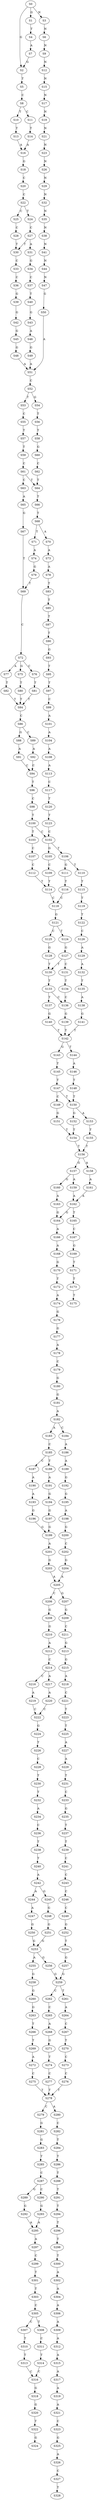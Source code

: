 strict digraph  {
	S0 -> S1 [ label = G ];
	S0 -> S2 [ label = G ];
	S0 -> S3 [ label = N ];
	S1 -> S4 [ label = T ];
	S2 -> S5 [ label = T ];
	S3 -> S6 [ label = N ];
	S4 -> S7 [ label = A ];
	S5 -> S8 [ label = C ];
	S6 -> S9 [ label = N ];
	S7 -> S2 [ label = G ];
	S8 -> S10 [ label = T ];
	S8 -> S11 [ label = C ];
	S9 -> S12 [ label = N ];
	S10 -> S13 [ label = T ];
	S11 -> S14 [ label = T ];
	S12 -> S15 [ label = N ];
	S13 -> S16 [ label = A ];
	S14 -> S16 [ label = A ];
	S15 -> S17 [ label = N ];
	S16 -> S18 [ label = G ];
	S17 -> S19 [ label = N ];
	S18 -> S20 [ label = C ];
	S19 -> S21 [ label = N ];
	S20 -> S22 [ label = C ];
	S21 -> S23 [ label = N ];
	S22 -> S24 [ label = T ];
	S22 -> S25 [ label = C ];
	S23 -> S26 [ label = N ];
	S24 -> S27 [ label = C ];
	S25 -> S28 [ label = C ];
	S26 -> S29 [ label = N ];
	S27 -> S30 [ label = T ];
	S27 -> S31 [ label = A ];
	S28 -> S30 [ label = T ];
	S29 -> S32 [ label = N ];
	S30 -> S33 [ label = C ];
	S31 -> S34 [ label = G ];
	S32 -> S35 [ label = N ];
	S33 -> S36 [ label = C ];
	S34 -> S37 [ label = C ];
	S35 -> S38 [ label = N ];
	S36 -> S39 [ label = G ];
	S37 -> S40 [ label = T ];
	S38 -> S41 [ label = N ];
	S39 -> S42 [ label = G ];
	S40 -> S43 [ label = G ];
	S41 -> S44 [ label = N ];
	S42 -> S45 [ label = G ];
	S43 -> S46 [ label = A ];
	S44 -> S47 [ label = N ];
	S45 -> S48 [ label = G ];
	S46 -> S49 [ label = G ];
	S47 -> S50 [ label = G ];
	S48 -> S51 [ label = A ];
	S49 -> S51 [ label = A ];
	S50 -> S51 [ label = A ];
	S51 -> S52 [ label = C ];
	S52 -> S53 [ label = T ];
	S52 -> S54 [ label = G ];
	S53 -> S55 [ label = C ];
	S54 -> S56 [ label = T ];
	S55 -> S57 [ label = T ];
	S56 -> S58 [ label = T ];
	S57 -> S59 [ label = T ];
	S58 -> S60 [ label = G ];
	S59 -> S61 [ label = C ];
	S60 -> S62 [ label = C ];
	S61 -> S63 [ label = C ];
	S61 -> S64 [ label = T ];
	S62 -> S64 [ label = T ];
	S63 -> S65 [ label = A ];
	S64 -> S66 [ label = T ];
	S65 -> S67 [ label = G ];
	S66 -> S68 [ label = T ];
	S67 -> S69 [ label = T ];
	S68 -> S70 [ label = A ];
	S68 -> S71 [ label = T ];
	S69 -> S72 [ label = C ];
	S70 -> S73 [ label = A ];
	S71 -> S74 [ label = A ];
	S72 -> S75 [ label = G ];
	S72 -> S76 [ label = C ];
	S72 -> S77 [ label = A ];
	S73 -> S78 [ label = A ];
	S74 -> S79 [ label = G ];
	S75 -> S80 [ label = T ];
	S76 -> S81 [ label = T ];
	S77 -> S82 [ label = T ];
	S78 -> S83 [ label = T ];
	S79 -> S69 [ label = T ];
	S80 -> S84 [ label = T ];
	S81 -> S84 [ label = T ];
	S82 -> S84 [ label = T ];
	S83 -> S85 [ label = T ];
	S84 -> S86 [ label = C ];
	S85 -> S87 [ label = T ];
	S86 -> S88 [ label = G ];
	S86 -> S89 [ label = C ];
	S87 -> S90 [ label = T ];
	S88 -> S91 [ label = A ];
	S89 -> S92 [ label = A ];
	S90 -> S93 [ label = G ];
	S91 -> S94 [ label = C ];
	S92 -> S94 [ label = C ];
	S93 -> S95 [ label = T ];
	S94 -> S96 [ label = T ];
	S95 -> S97 [ label = T ];
	S96 -> S98 [ label = C ];
	S97 -> S99 [ label = C ];
	S98 -> S100 [ label = T ];
	S99 -> S101 [ label = A ];
	S100 -> S102 [ label = C ];
	S100 -> S103 [ label = T ];
	S101 -> S104 [ label = A ];
	S102 -> S105 [ label = G ];
	S102 -> S106 [ label = T ];
	S103 -> S107 [ label = C ];
	S104 -> S108 [ label = A ];
	S105 -> S109 [ label = C ];
	S106 -> S110 [ label = T ];
	S106 -> S111 [ label = G ];
	S107 -> S112 [ label = C ];
	S108 -> S113 [ label = A ];
	S109 -> S114 [ label = T ];
	S110 -> S115 [ label = T ];
	S111 -> S116 [ label = T ];
	S112 -> S114 [ label = T ];
	S113 -> S117 [ label = C ];
	S114 -> S118 [ label = C ];
	S115 -> S119 [ label = T ];
	S116 -> S118 [ label = C ];
	S117 -> S120 [ label = T ];
	S118 -> S121 [ label = G ];
	S119 -> S122 [ label = T ];
	S120 -> S123 [ label = T ];
	S121 -> S124 [ label = T ];
	S121 -> S125 [ label = C ];
	S122 -> S126 [ label = C ];
	S123 -> S102 [ label = C ];
	S124 -> S127 [ label = G ];
	S125 -> S128 [ label = G ];
	S126 -> S129 [ label = A ];
	S127 -> S130 [ label = T ];
	S127 -> S131 [ label = C ];
	S128 -> S130 [ label = T ];
	S129 -> S132 [ label = A ];
	S130 -> S133 [ label = T ];
	S131 -> S134 [ label = T ];
	S132 -> S135 [ label = T ];
	S133 -> S136 [ label = C ];
	S133 -> S137 [ label = T ];
	S134 -> S136 [ label = C ];
	S135 -> S138 [ label = A ];
	S136 -> S139 [ label = G ];
	S137 -> S140 [ label = G ];
	S138 -> S141 [ label = G ];
	S139 -> S142 [ label = T ];
	S140 -> S142 [ label = T ];
	S141 -> S142 [ label = T ];
	S142 -> S143 [ label = G ];
	S142 -> S144 [ label = T ];
	S143 -> S145 [ label = T ];
	S144 -> S146 [ label = A ];
	S145 -> S147 [ label = T ];
	S146 -> S148 [ label = T ];
	S147 -> S149 [ label = C ];
	S147 -> S150 [ label = T ];
	S148 -> S150 [ label = T ];
	S149 -> S151 [ label = G ];
	S150 -> S152 [ label = G ];
	S150 -> S153 [ label = A ];
	S151 -> S154 [ label = T ];
	S152 -> S154 [ label = T ];
	S153 -> S155 [ label = T ];
	S154 -> S156 [ label = T ];
	S155 -> S156 [ label = T ];
	S156 -> S157 [ label = G ];
	S156 -> S158 [ label = A ];
	S157 -> S159 [ label = A ];
	S157 -> S160 [ label = G ];
	S158 -> S161 [ label = A ];
	S159 -> S162 [ label = A ];
	S160 -> S163 [ label = A ];
	S161 -> S162 [ label = A ];
	S162 -> S164 [ label = G ];
	S162 -> S165 [ label = T ];
	S163 -> S164 [ label = G ];
	S164 -> S166 [ label = A ];
	S165 -> S167 [ label = C ];
	S166 -> S168 [ label = A ];
	S167 -> S169 [ label = G ];
	S168 -> S170 [ label = G ];
	S169 -> S171 [ label = T ];
	S170 -> S172 [ label = T ];
	S171 -> S173 [ label = T ];
	S172 -> S174 [ label = A ];
	S173 -> S175 [ label = T ];
	S174 -> S176 [ label = G ];
	S176 -> S177 [ label = G ];
	S177 -> S178 [ label = A ];
	S178 -> S179 [ label = C ];
	S179 -> S180 [ label = G ];
	S180 -> S181 [ label = G ];
	S181 -> S182 [ label = A ];
	S182 -> S183 [ label = A ];
	S182 -> S184 [ label = C ];
	S183 -> S185 [ label = C ];
	S184 -> S186 [ label = A ];
	S185 -> S187 [ label = C ];
	S185 -> S188 [ label = T ];
	S186 -> S189 [ label = A ];
	S187 -> S190 [ label = A ];
	S188 -> S191 [ label = A ];
	S189 -> S192 [ label = G ];
	S190 -> S193 [ label = A ];
	S191 -> S194 [ label = G ];
	S192 -> S195 [ label = G ];
	S193 -> S196 [ label = G ];
	S194 -> S197 [ label = G ];
	S195 -> S198 [ label = A ];
	S196 -> S199 [ label = G ];
	S197 -> S199 [ label = G ];
	S198 -> S200 [ label = G ];
	S199 -> S201 [ label = A ];
	S200 -> S202 [ label = C ];
	S201 -> S203 [ label = G ];
	S202 -> S204 [ label = G ];
	S203 -> S205 [ label = A ];
	S204 -> S205 [ label = A ];
	S205 -> S206 [ label = C ];
	S205 -> S207 [ label = G ];
	S206 -> S208 [ label = G ];
	S207 -> S209 [ label = G ];
	S208 -> S210 [ label = G ];
	S209 -> S211 [ label = C ];
	S210 -> S212 [ label = A ];
	S211 -> S213 [ label = G ];
	S212 -> S214 [ label = C ];
	S213 -> S215 [ label = G ];
	S214 -> S216 [ label = C ];
	S214 -> S217 [ label = A ];
	S215 -> S218 [ label = A ];
	S216 -> S219 [ label = A ];
	S217 -> S220 [ label = A ];
	S218 -> S221 [ label = C ];
	S219 -> S222 [ label = C ];
	S220 -> S222 [ label = C ];
	S221 -> S223 [ label = T ];
	S222 -> S224 [ label = G ];
	S223 -> S225 [ label = T ];
	S224 -> S226 [ label = T ];
	S225 -> S227 [ label = A ];
	S226 -> S228 [ label = C ];
	S227 -> S229 [ label = A ];
	S228 -> S230 [ label = T ];
	S229 -> S231 [ label = T ];
	S230 -> S232 [ label = T ];
	S231 -> S233 [ label = C ];
	S232 -> S234 [ label = A ];
	S233 -> S235 [ label = G ];
	S234 -> S236 [ label = C ];
	S235 -> S237 [ label = T ];
	S236 -> S238 [ label = T ];
	S237 -> S239 [ label = T ];
	S238 -> S240 [ label = T ];
	S239 -> S241 [ label = C ];
	S240 -> S242 [ label = A ];
	S241 -> S243 [ label = C ];
	S242 -> S244 [ label = A ];
	S242 -> S245 [ label = G ];
	S243 -> S246 [ label = C ];
	S244 -> S247 [ label = A ];
	S245 -> S248 [ label = G ];
	S246 -> S249 [ label = C ];
	S247 -> S250 [ label = G ];
	S248 -> S251 [ label = G ];
	S249 -> S252 [ label = G ];
	S250 -> S253 [ label = G ];
	S251 -> S253 [ label = G ];
	S252 -> S254 [ label = T ];
	S253 -> S255 [ label = A ];
	S253 -> S256 [ label = G ];
	S254 -> S257 [ label = G ];
	S255 -> S258 [ label = G ];
	S256 -> S259 [ label = G ];
	S257 -> S259 [ label = G ];
	S258 -> S260 [ label = G ];
	S259 -> S261 [ label = T ];
	S259 -> S262 [ label = C ];
	S260 -> S263 [ label = G ];
	S261 -> S264 [ label = A ];
	S262 -> S265 [ label = C ];
	S263 -> S266 [ label = T ];
	S264 -> S267 [ label = C ];
	S265 -> S268 [ label = A ];
	S266 -> S269 [ label = T ];
	S267 -> S270 [ label = T ];
	S268 -> S271 [ label = G ];
	S269 -> S272 [ label = A ];
	S270 -> S273 [ label = C ];
	S271 -> S274 [ label = T ];
	S272 -> S275 [ label = C ];
	S273 -> S276 [ label = C ];
	S274 -> S277 [ label = C ];
	S275 -> S278 [ label = T ];
	S276 -> S278 [ label = T ];
	S277 -> S278 [ label = T ];
	S278 -> S279 [ label = C ];
	S278 -> S280 [ label = A ];
	S279 -> S281 [ label = G ];
	S280 -> S282 [ label = C ];
	S281 -> S283 [ label = G ];
	S282 -> S284 [ label = T ];
	S283 -> S285 [ label = T ];
	S284 -> S286 [ label = T ];
	S285 -> S287 [ label = C ];
	S286 -> S288 [ label = T ];
	S287 -> S289 [ label = G ];
	S287 -> S290 [ label = C ];
	S288 -> S291 [ label = T ];
	S289 -> S292 [ label = G ];
	S290 -> S293 [ label = G ];
	S291 -> S294 [ label = T ];
	S292 -> S295 [ label = A ];
	S293 -> S295 [ label = A ];
	S294 -> S296 [ label = T ];
	S295 -> S297 [ label = A ];
	S296 -> S298 [ label = T ];
	S297 -> S299 [ label = C ];
	S298 -> S300 [ label = T ];
	S299 -> S301 [ label = T ];
	S300 -> S302 [ label = A ];
	S301 -> S303 [ label = T ];
	S302 -> S304 [ label = A ];
	S303 -> S305 [ label = C ];
	S304 -> S306 [ label = A ];
	S305 -> S307 [ label = C ];
	S305 -> S308 [ label = T ];
	S306 -> S309 [ label = A ];
	S307 -> S310 [ label = T ];
	S308 -> S311 [ label = C ];
	S309 -> S312 [ label = A ];
	S310 -> S313 [ label = T ];
	S311 -> S314 [ label = T ];
	S312 -> S315 [ label = A ];
	S313 -> S316 [ label = C ];
	S314 -> S316 [ label = C ];
	S315 -> S317 [ label = A ];
	S316 -> S318 [ label = G ];
	S317 -> S319 [ label = A ];
	S318 -> S320 [ label = G ];
	S319 -> S321 [ label = A ];
	S320 -> S322 [ label = T ];
	S321 -> S323 [ label = C ];
	S322 -> S324 [ label = G ];
	S323 -> S325 [ label = G ];
	S325 -> S326 [ label = A ];
	S326 -> S327 [ label = C ];
	S327 -> S328 [ label = T ];
}
